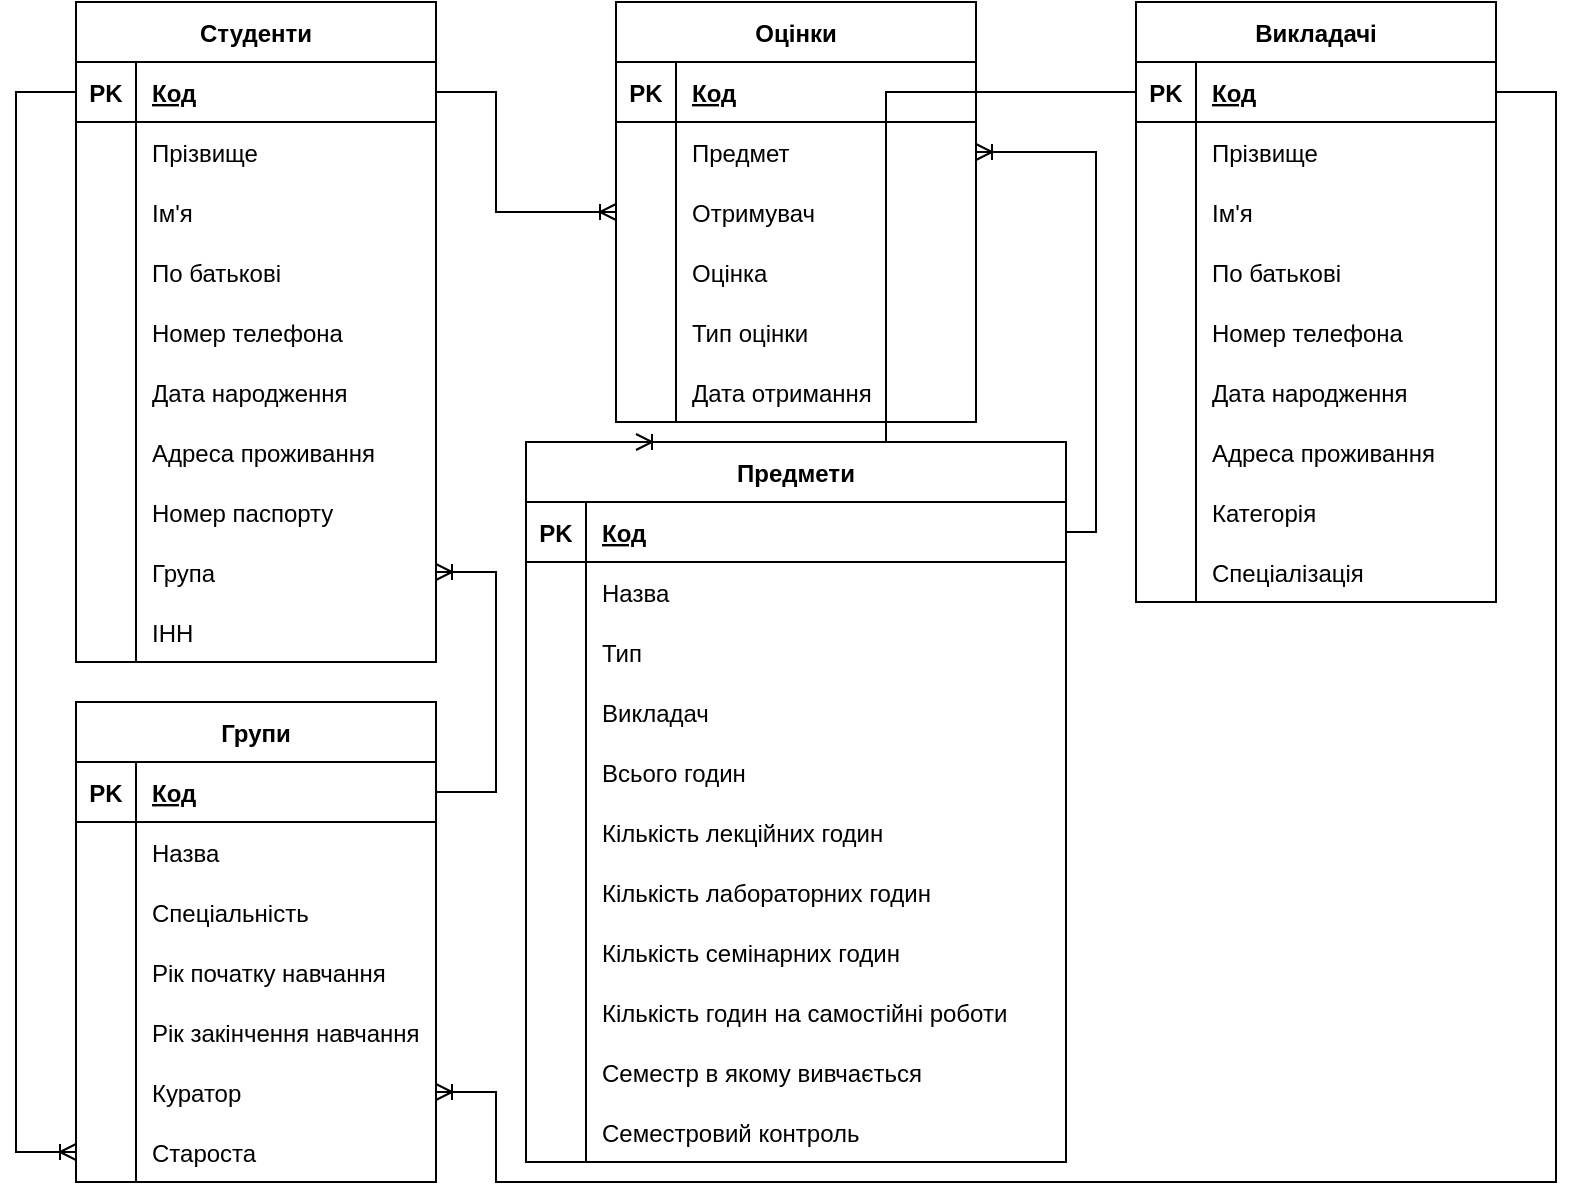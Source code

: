 <mxfile version="20.7.4" type="device"><diagram id="RulKoZtTWTz8PTUY03Uj" name="Page-1"><mxGraphModel dx="1060" dy="657" grid="1" gridSize="10" guides="1" tooltips="1" connect="1" arrows="1" fold="1" page="1" pageScale="1" pageWidth="827" pageHeight="1169" background="#FFFFFF" math="0" shadow="0"><root><mxCell id="0"/><mxCell id="1" parent="0"/><mxCell id="1-AX_xBasTlFguqwVppF-2" value="Групи" style="shape=table;startSize=30;container=1;collapsible=1;childLayout=tableLayout;fixedRows=1;rowLines=0;fontStyle=1;align=center;resizeLast=1;" parent="1" vertex="1"><mxGeometry x="470" y="510" width="180" height="240" as="geometry"/></mxCell><mxCell id="1-AX_xBasTlFguqwVppF-3" value="" style="shape=tableRow;horizontal=0;startSize=0;swimlaneHead=0;swimlaneBody=0;fillColor=none;collapsible=0;dropTarget=0;points=[[0,0.5],[1,0.5]];portConstraint=eastwest;top=0;left=0;right=0;bottom=1;" parent="1-AX_xBasTlFguqwVppF-2" vertex="1"><mxGeometry y="30" width="180" height="30" as="geometry"/></mxCell><mxCell id="1-AX_xBasTlFguqwVppF-4" value="PK" style="shape=partialRectangle;connectable=0;fillColor=none;top=0;left=0;bottom=0;right=0;fontStyle=1;overflow=hidden;" parent="1-AX_xBasTlFguqwVppF-3" vertex="1"><mxGeometry width="30" height="30" as="geometry"><mxRectangle width="30" height="30" as="alternateBounds"/></mxGeometry></mxCell><mxCell id="1-AX_xBasTlFguqwVppF-5" value="Код" style="shape=partialRectangle;connectable=0;fillColor=none;top=0;left=0;bottom=0;right=0;align=left;spacingLeft=6;fontStyle=5;overflow=hidden;" parent="1-AX_xBasTlFguqwVppF-3" vertex="1"><mxGeometry x="30" width="150" height="30" as="geometry"><mxRectangle width="150" height="30" as="alternateBounds"/></mxGeometry></mxCell><mxCell id="1-AX_xBasTlFguqwVppF-6" value="" style="shape=tableRow;horizontal=0;startSize=0;swimlaneHead=0;swimlaneBody=0;fillColor=none;collapsible=0;dropTarget=0;points=[[0,0.5],[1,0.5]];portConstraint=eastwest;top=0;left=0;right=0;bottom=0;" parent="1-AX_xBasTlFguqwVppF-2" vertex="1"><mxGeometry y="60" width="180" height="30" as="geometry"/></mxCell><mxCell id="1-AX_xBasTlFguqwVppF-7" value="" style="shape=partialRectangle;connectable=0;fillColor=none;top=0;left=0;bottom=0;right=0;editable=1;overflow=hidden;" parent="1-AX_xBasTlFguqwVppF-6" vertex="1"><mxGeometry width="30" height="30" as="geometry"><mxRectangle width="30" height="30" as="alternateBounds"/></mxGeometry></mxCell><mxCell id="1-AX_xBasTlFguqwVppF-8" value="Назва" style="shape=partialRectangle;connectable=0;fillColor=none;top=0;left=0;bottom=0;right=0;align=left;spacingLeft=6;overflow=hidden;" parent="1-AX_xBasTlFguqwVppF-6" vertex="1"><mxGeometry x="30" width="150" height="30" as="geometry"><mxRectangle width="150" height="30" as="alternateBounds"/></mxGeometry></mxCell><mxCell id="1-AX_xBasTlFguqwVppF-9" value="" style="shape=tableRow;horizontal=0;startSize=0;swimlaneHead=0;swimlaneBody=0;fillColor=none;collapsible=0;dropTarget=0;points=[[0,0.5],[1,0.5]];portConstraint=eastwest;top=0;left=0;right=0;bottom=0;" parent="1-AX_xBasTlFguqwVppF-2" vertex="1"><mxGeometry y="90" width="180" height="30" as="geometry"/></mxCell><mxCell id="1-AX_xBasTlFguqwVppF-10" value="" style="shape=partialRectangle;connectable=0;fillColor=none;top=0;left=0;bottom=0;right=0;editable=1;overflow=hidden;" parent="1-AX_xBasTlFguqwVppF-9" vertex="1"><mxGeometry width="30" height="30" as="geometry"><mxRectangle width="30" height="30" as="alternateBounds"/></mxGeometry></mxCell><mxCell id="1-AX_xBasTlFguqwVppF-11" value="Спеціальність" style="shape=partialRectangle;connectable=0;fillColor=none;top=0;left=0;bottom=0;right=0;align=left;spacingLeft=6;overflow=hidden;" parent="1-AX_xBasTlFguqwVppF-9" vertex="1"><mxGeometry x="30" width="150" height="30" as="geometry"><mxRectangle width="150" height="30" as="alternateBounds"/></mxGeometry></mxCell><mxCell id="1-AX_xBasTlFguqwVppF-12" value="" style="shape=tableRow;horizontal=0;startSize=0;swimlaneHead=0;swimlaneBody=0;fillColor=none;collapsible=0;dropTarget=0;points=[[0,0.5],[1,0.5]];portConstraint=eastwest;top=0;left=0;right=0;bottom=0;" parent="1-AX_xBasTlFguqwVppF-2" vertex="1"><mxGeometry y="120" width="180" height="30" as="geometry"/></mxCell><mxCell id="1-AX_xBasTlFguqwVppF-13" value="" style="shape=partialRectangle;connectable=0;fillColor=none;top=0;left=0;bottom=0;right=0;editable=1;overflow=hidden;" parent="1-AX_xBasTlFguqwVppF-12" vertex="1"><mxGeometry width="30" height="30" as="geometry"><mxRectangle width="30" height="30" as="alternateBounds"/></mxGeometry></mxCell><mxCell id="1-AX_xBasTlFguqwVppF-14" value="Рік початку навчання" style="shape=partialRectangle;connectable=0;fillColor=none;top=0;left=0;bottom=0;right=0;align=left;spacingLeft=6;overflow=hidden;" parent="1-AX_xBasTlFguqwVppF-12" vertex="1"><mxGeometry x="30" width="150" height="30" as="geometry"><mxRectangle width="150" height="30" as="alternateBounds"/></mxGeometry></mxCell><mxCell id="1-AX_xBasTlFguqwVppF-15" style="shape=tableRow;horizontal=0;startSize=0;swimlaneHead=0;swimlaneBody=0;fillColor=none;collapsible=0;dropTarget=0;points=[[0,0.5],[1,0.5]];portConstraint=eastwest;top=0;left=0;right=0;bottom=0;" parent="1-AX_xBasTlFguqwVppF-2" vertex="1"><mxGeometry y="150" width="180" height="30" as="geometry"/></mxCell><mxCell id="1-AX_xBasTlFguqwVppF-16" style="shape=partialRectangle;connectable=0;fillColor=none;top=0;left=0;bottom=0;right=0;editable=1;overflow=hidden;" parent="1-AX_xBasTlFguqwVppF-15" vertex="1"><mxGeometry width="30" height="30" as="geometry"><mxRectangle width="30" height="30" as="alternateBounds"/></mxGeometry></mxCell><mxCell id="1-AX_xBasTlFguqwVppF-17" value="Рік закінчення навчання" style="shape=partialRectangle;connectable=0;fillColor=none;top=0;left=0;bottom=0;right=0;align=left;spacingLeft=6;overflow=hidden;" parent="1-AX_xBasTlFguqwVppF-15" vertex="1"><mxGeometry x="30" width="150" height="30" as="geometry"><mxRectangle width="150" height="30" as="alternateBounds"/></mxGeometry></mxCell><mxCell id="1-AX_xBasTlFguqwVppF-21" style="shape=tableRow;horizontal=0;startSize=0;swimlaneHead=0;swimlaneBody=0;fillColor=none;collapsible=0;dropTarget=0;points=[[0,0.5],[1,0.5]];portConstraint=eastwest;top=0;left=0;right=0;bottom=0;" parent="1-AX_xBasTlFguqwVppF-2" vertex="1"><mxGeometry y="180" width="180" height="30" as="geometry"/></mxCell><mxCell id="1-AX_xBasTlFguqwVppF-22" style="shape=partialRectangle;connectable=0;fillColor=none;top=0;left=0;bottom=0;right=0;editable=1;overflow=hidden;" parent="1-AX_xBasTlFguqwVppF-21" vertex="1"><mxGeometry width="30" height="30" as="geometry"><mxRectangle width="30" height="30" as="alternateBounds"/></mxGeometry></mxCell><mxCell id="1-AX_xBasTlFguqwVppF-23" value="Куратор" style="shape=partialRectangle;connectable=0;fillColor=none;top=0;left=0;bottom=0;right=0;align=left;spacingLeft=6;overflow=hidden;" parent="1-AX_xBasTlFguqwVppF-21" vertex="1"><mxGeometry x="30" width="150" height="30" as="geometry"><mxRectangle width="150" height="30" as="alternateBounds"/></mxGeometry></mxCell><mxCell id="1-AX_xBasTlFguqwVppF-18" style="shape=tableRow;horizontal=0;startSize=0;swimlaneHead=0;swimlaneBody=0;fillColor=none;collapsible=0;dropTarget=0;points=[[0,0.5],[1,0.5]];portConstraint=eastwest;top=0;left=0;right=0;bottom=0;" parent="1-AX_xBasTlFguqwVppF-2" vertex="1"><mxGeometry y="210" width="180" height="30" as="geometry"/></mxCell><mxCell id="1-AX_xBasTlFguqwVppF-19" style="shape=partialRectangle;connectable=0;fillColor=none;top=0;left=0;bottom=0;right=0;editable=1;overflow=hidden;" parent="1-AX_xBasTlFguqwVppF-18" vertex="1"><mxGeometry width="30" height="30" as="geometry"><mxRectangle width="30" height="30" as="alternateBounds"/></mxGeometry></mxCell><mxCell id="1-AX_xBasTlFguqwVppF-20" value="Староста" style="shape=partialRectangle;connectable=0;fillColor=none;top=0;left=0;bottom=0;right=0;align=left;spacingLeft=6;overflow=hidden;" parent="1-AX_xBasTlFguqwVppF-18" vertex="1"><mxGeometry x="30" width="150" height="30" as="geometry"><mxRectangle width="150" height="30" as="alternateBounds"/></mxGeometry></mxCell><mxCell id="1-AX_xBasTlFguqwVppF-24" value="Студенти" style="shape=table;startSize=30;container=1;collapsible=1;childLayout=tableLayout;fixedRows=1;rowLines=0;fontStyle=1;align=center;resizeLast=1;" parent="1" vertex="1"><mxGeometry x="470" y="160" width="180" height="330" as="geometry"/></mxCell><mxCell id="1-AX_xBasTlFguqwVppF-25" value="" style="shape=tableRow;horizontal=0;startSize=0;swimlaneHead=0;swimlaneBody=0;fillColor=none;collapsible=0;dropTarget=0;points=[[0,0.5],[1,0.5]];portConstraint=eastwest;top=0;left=0;right=0;bottom=1;" parent="1-AX_xBasTlFguqwVppF-24" vertex="1"><mxGeometry y="30" width="180" height="30" as="geometry"/></mxCell><mxCell id="1-AX_xBasTlFguqwVppF-26" value="PK" style="shape=partialRectangle;connectable=0;fillColor=none;top=0;left=0;bottom=0;right=0;fontStyle=1;overflow=hidden;" parent="1-AX_xBasTlFguqwVppF-25" vertex="1"><mxGeometry width="30" height="30" as="geometry"><mxRectangle width="30" height="30" as="alternateBounds"/></mxGeometry></mxCell><mxCell id="1-AX_xBasTlFguqwVppF-27" value="Код" style="shape=partialRectangle;connectable=0;fillColor=none;top=0;left=0;bottom=0;right=0;align=left;spacingLeft=6;fontStyle=5;overflow=hidden;" parent="1-AX_xBasTlFguqwVppF-25" vertex="1"><mxGeometry x="30" width="150" height="30" as="geometry"><mxRectangle width="150" height="30" as="alternateBounds"/></mxGeometry></mxCell><mxCell id="1-AX_xBasTlFguqwVppF-28" value="" style="shape=tableRow;horizontal=0;startSize=0;swimlaneHead=0;swimlaneBody=0;fillColor=none;collapsible=0;dropTarget=0;points=[[0,0.5],[1,0.5]];portConstraint=eastwest;top=0;left=0;right=0;bottom=0;" parent="1-AX_xBasTlFguqwVppF-24" vertex="1"><mxGeometry y="60" width="180" height="30" as="geometry"/></mxCell><mxCell id="1-AX_xBasTlFguqwVppF-29" value="" style="shape=partialRectangle;connectable=0;fillColor=none;top=0;left=0;bottom=0;right=0;editable=1;overflow=hidden;" parent="1-AX_xBasTlFguqwVppF-28" vertex="1"><mxGeometry width="30" height="30" as="geometry"><mxRectangle width="30" height="30" as="alternateBounds"/></mxGeometry></mxCell><mxCell id="1-AX_xBasTlFguqwVppF-30" value="Прізвище" style="shape=partialRectangle;connectable=0;fillColor=none;top=0;left=0;bottom=0;right=0;align=left;spacingLeft=6;overflow=hidden;" parent="1-AX_xBasTlFguqwVppF-28" vertex="1"><mxGeometry x="30" width="150" height="30" as="geometry"><mxRectangle width="150" height="30" as="alternateBounds"/></mxGeometry></mxCell><mxCell id="1-AX_xBasTlFguqwVppF-31" value="" style="shape=tableRow;horizontal=0;startSize=0;swimlaneHead=0;swimlaneBody=0;fillColor=none;collapsible=0;dropTarget=0;points=[[0,0.5],[1,0.5]];portConstraint=eastwest;top=0;left=0;right=0;bottom=0;" parent="1-AX_xBasTlFguqwVppF-24" vertex="1"><mxGeometry y="90" width="180" height="30" as="geometry"/></mxCell><mxCell id="1-AX_xBasTlFguqwVppF-32" value="" style="shape=partialRectangle;connectable=0;fillColor=none;top=0;left=0;bottom=0;right=0;editable=1;overflow=hidden;" parent="1-AX_xBasTlFguqwVppF-31" vertex="1"><mxGeometry width="30" height="30" as="geometry"><mxRectangle width="30" height="30" as="alternateBounds"/></mxGeometry></mxCell><mxCell id="1-AX_xBasTlFguqwVppF-33" value="Ім'я" style="shape=partialRectangle;connectable=0;fillColor=none;top=0;left=0;bottom=0;right=0;align=left;spacingLeft=6;overflow=hidden;" parent="1-AX_xBasTlFguqwVppF-31" vertex="1"><mxGeometry x="30" width="150" height="30" as="geometry"><mxRectangle width="150" height="30" as="alternateBounds"/></mxGeometry></mxCell><mxCell id="1-AX_xBasTlFguqwVppF-34" value="" style="shape=tableRow;horizontal=0;startSize=0;swimlaneHead=0;swimlaneBody=0;fillColor=none;collapsible=0;dropTarget=0;points=[[0,0.5],[1,0.5]];portConstraint=eastwest;top=0;left=0;right=0;bottom=0;" parent="1-AX_xBasTlFguqwVppF-24" vertex="1"><mxGeometry y="120" width="180" height="30" as="geometry"/></mxCell><mxCell id="1-AX_xBasTlFguqwVppF-35" value="" style="shape=partialRectangle;connectable=0;fillColor=none;top=0;left=0;bottom=0;right=0;editable=1;overflow=hidden;" parent="1-AX_xBasTlFguqwVppF-34" vertex="1"><mxGeometry width="30" height="30" as="geometry"><mxRectangle width="30" height="30" as="alternateBounds"/></mxGeometry></mxCell><mxCell id="1-AX_xBasTlFguqwVppF-36" value="По батькові" style="shape=partialRectangle;connectable=0;fillColor=none;top=0;left=0;bottom=0;right=0;align=left;spacingLeft=6;overflow=hidden;" parent="1-AX_xBasTlFguqwVppF-34" vertex="1"><mxGeometry x="30" width="150" height="30" as="geometry"><mxRectangle width="150" height="30" as="alternateBounds"/></mxGeometry></mxCell><mxCell id="1-AX_xBasTlFguqwVppF-40" style="shape=tableRow;horizontal=0;startSize=0;swimlaneHead=0;swimlaneBody=0;fillColor=none;collapsible=0;dropTarget=0;points=[[0,0.5],[1,0.5]];portConstraint=eastwest;top=0;left=0;right=0;bottom=0;" parent="1-AX_xBasTlFguqwVppF-24" vertex="1"><mxGeometry y="150" width="180" height="30" as="geometry"/></mxCell><mxCell id="1-AX_xBasTlFguqwVppF-41" style="shape=partialRectangle;connectable=0;fillColor=none;top=0;left=0;bottom=0;right=0;editable=1;overflow=hidden;" parent="1-AX_xBasTlFguqwVppF-40" vertex="1"><mxGeometry width="30" height="30" as="geometry"><mxRectangle width="30" height="30" as="alternateBounds"/></mxGeometry></mxCell><mxCell id="1-AX_xBasTlFguqwVppF-42" value="Номер телефона" style="shape=partialRectangle;connectable=0;fillColor=none;top=0;left=0;bottom=0;right=0;align=left;spacingLeft=6;overflow=hidden;" parent="1-AX_xBasTlFguqwVppF-40" vertex="1"><mxGeometry x="30" width="150" height="30" as="geometry"><mxRectangle width="150" height="30" as="alternateBounds"/></mxGeometry></mxCell><mxCell id="1-AX_xBasTlFguqwVppF-43" style="shape=tableRow;horizontal=0;startSize=0;swimlaneHead=0;swimlaneBody=0;fillColor=none;collapsible=0;dropTarget=0;points=[[0,0.5],[1,0.5]];portConstraint=eastwest;top=0;left=0;right=0;bottom=0;" parent="1-AX_xBasTlFguqwVppF-24" vertex="1"><mxGeometry y="180" width="180" height="30" as="geometry"/></mxCell><mxCell id="1-AX_xBasTlFguqwVppF-44" style="shape=partialRectangle;connectable=0;fillColor=none;top=0;left=0;bottom=0;right=0;editable=1;overflow=hidden;" parent="1-AX_xBasTlFguqwVppF-43" vertex="1"><mxGeometry width="30" height="30" as="geometry"><mxRectangle width="30" height="30" as="alternateBounds"/></mxGeometry></mxCell><mxCell id="1-AX_xBasTlFguqwVppF-45" value="Дата народження" style="shape=partialRectangle;connectable=0;fillColor=none;top=0;left=0;bottom=0;right=0;align=left;spacingLeft=6;overflow=hidden;" parent="1-AX_xBasTlFguqwVppF-43" vertex="1"><mxGeometry x="30" width="150" height="30" as="geometry"><mxRectangle width="150" height="30" as="alternateBounds"/></mxGeometry></mxCell><mxCell id="1-AX_xBasTlFguqwVppF-55" style="shape=tableRow;horizontal=0;startSize=0;swimlaneHead=0;swimlaneBody=0;fillColor=none;collapsible=0;dropTarget=0;points=[[0,0.5],[1,0.5]];portConstraint=eastwest;top=0;left=0;right=0;bottom=0;" parent="1-AX_xBasTlFguqwVppF-24" vertex="1"><mxGeometry y="210" width="180" height="30" as="geometry"/></mxCell><mxCell id="1-AX_xBasTlFguqwVppF-56" style="shape=partialRectangle;connectable=0;fillColor=none;top=0;left=0;bottom=0;right=0;editable=1;overflow=hidden;" parent="1-AX_xBasTlFguqwVppF-55" vertex="1"><mxGeometry width="30" height="30" as="geometry"><mxRectangle width="30" height="30" as="alternateBounds"/></mxGeometry></mxCell><mxCell id="1-AX_xBasTlFguqwVppF-57" value="Адреса проживання" style="shape=partialRectangle;connectable=0;fillColor=none;top=0;left=0;bottom=0;right=0;align=left;spacingLeft=6;overflow=hidden;" parent="1-AX_xBasTlFguqwVppF-55" vertex="1"><mxGeometry x="30" width="150" height="30" as="geometry"><mxRectangle width="150" height="30" as="alternateBounds"/></mxGeometry></mxCell><mxCell id="1-AX_xBasTlFguqwVppF-52" style="shape=tableRow;horizontal=0;startSize=0;swimlaneHead=0;swimlaneBody=0;fillColor=none;collapsible=0;dropTarget=0;points=[[0,0.5],[1,0.5]];portConstraint=eastwest;top=0;left=0;right=0;bottom=0;" parent="1-AX_xBasTlFguqwVppF-24" vertex="1"><mxGeometry y="240" width="180" height="30" as="geometry"/></mxCell><mxCell id="1-AX_xBasTlFguqwVppF-53" style="shape=partialRectangle;connectable=0;fillColor=none;top=0;left=0;bottom=0;right=0;editable=1;overflow=hidden;" parent="1-AX_xBasTlFguqwVppF-52" vertex="1"><mxGeometry width="30" height="30" as="geometry"><mxRectangle width="30" height="30" as="alternateBounds"/></mxGeometry></mxCell><mxCell id="1-AX_xBasTlFguqwVppF-54" value="Номер паспорту" style="shape=partialRectangle;connectable=0;fillColor=none;top=0;left=0;bottom=0;right=0;align=left;spacingLeft=6;overflow=hidden;" parent="1-AX_xBasTlFguqwVppF-52" vertex="1"><mxGeometry x="30" width="150" height="30" as="geometry"><mxRectangle width="150" height="30" as="alternateBounds"/></mxGeometry></mxCell><mxCell id="1-AX_xBasTlFguqwVppF-49" style="shape=tableRow;horizontal=0;startSize=0;swimlaneHead=0;swimlaneBody=0;fillColor=none;collapsible=0;dropTarget=0;points=[[0,0.5],[1,0.5]];portConstraint=eastwest;top=0;left=0;right=0;bottom=0;" parent="1-AX_xBasTlFguqwVppF-24" vertex="1"><mxGeometry y="270" width="180" height="30" as="geometry"/></mxCell><mxCell id="1-AX_xBasTlFguqwVppF-50" style="shape=partialRectangle;connectable=0;fillColor=none;top=0;left=0;bottom=0;right=0;editable=1;overflow=hidden;" parent="1-AX_xBasTlFguqwVppF-49" vertex="1"><mxGeometry width="30" height="30" as="geometry"><mxRectangle width="30" height="30" as="alternateBounds"/></mxGeometry></mxCell><mxCell id="1-AX_xBasTlFguqwVppF-51" value="Група" style="shape=partialRectangle;connectable=0;fillColor=none;top=0;left=0;bottom=0;right=0;align=left;spacingLeft=6;overflow=hidden;" parent="1-AX_xBasTlFguqwVppF-49" vertex="1"><mxGeometry x="30" width="150" height="30" as="geometry"><mxRectangle width="150" height="30" as="alternateBounds"/></mxGeometry></mxCell><mxCell id="1-AX_xBasTlFguqwVppF-46" style="shape=tableRow;horizontal=0;startSize=0;swimlaneHead=0;swimlaneBody=0;fillColor=none;collapsible=0;dropTarget=0;points=[[0,0.5],[1,0.5]];portConstraint=eastwest;top=0;left=0;right=0;bottom=0;" parent="1-AX_xBasTlFguqwVppF-24" vertex="1"><mxGeometry y="300" width="180" height="30" as="geometry"/></mxCell><mxCell id="1-AX_xBasTlFguqwVppF-47" style="shape=partialRectangle;connectable=0;fillColor=none;top=0;left=0;bottom=0;right=0;editable=1;overflow=hidden;" parent="1-AX_xBasTlFguqwVppF-46" vertex="1"><mxGeometry width="30" height="30" as="geometry"><mxRectangle width="30" height="30" as="alternateBounds"/></mxGeometry></mxCell><mxCell id="1-AX_xBasTlFguqwVppF-48" value="ІНН" style="shape=partialRectangle;connectable=0;fillColor=none;top=0;left=0;bottom=0;right=0;align=left;spacingLeft=6;overflow=hidden;" parent="1-AX_xBasTlFguqwVppF-46" vertex="1"><mxGeometry x="30" width="150" height="30" as="geometry"><mxRectangle width="150" height="30" as="alternateBounds"/></mxGeometry></mxCell><mxCell id="1-AX_xBasTlFguqwVppF-58" value="Викладачі" style="shape=table;startSize=30;container=1;collapsible=1;childLayout=tableLayout;fixedRows=1;rowLines=0;fontStyle=1;align=center;resizeLast=1;" parent="1" vertex="1"><mxGeometry x="1000" y="160" width="180" height="300" as="geometry"/></mxCell><mxCell id="1-AX_xBasTlFguqwVppF-59" value="" style="shape=tableRow;horizontal=0;startSize=0;swimlaneHead=0;swimlaneBody=0;fillColor=none;collapsible=0;dropTarget=0;points=[[0,0.5],[1,0.5]];portConstraint=eastwest;top=0;left=0;right=0;bottom=1;" parent="1-AX_xBasTlFguqwVppF-58" vertex="1"><mxGeometry y="30" width="180" height="30" as="geometry"/></mxCell><mxCell id="1-AX_xBasTlFguqwVppF-60" value="PK" style="shape=partialRectangle;connectable=0;fillColor=none;top=0;left=0;bottom=0;right=0;fontStyle=1;overflow=hidden;" parent="1-AX_xBasTlFguqwVppF-59" vertex="1"><mxGeometry width="30" height="30" as="geometry"><mxRectangle width="30" height="30" as="alternateBounds"/></mxGeometry></mxCell><mxCell id="1-AX_xBasTlFguqwVppF-61" value="Код" style="shape=partialRectangle;connectable=0;fillColor=none;top=0;left=0;bottom=0;right=0;align=left;spacingLeft=6;fontStyle=5;overflow=hidden;" parent="1-AX_xBasTlFguqwVppF-59" vertex="1"><mxGeometry x="30" width="150" height="30" as="geometry"><mxRectangle width="150" height="30" as="alternateBounds"/></mxGeometry></mxCell><mxCell id="1-AX_xBasTlFguqwVppF-62" value="" style="shape=tableRow;horizontal=0;startSize=0;swimlaneHead=0;swimlaneBody=0;fillColor=none;collapsible=0;dropTarget=0;points=[[0,0.5],[1,0.5]];portConstraint=eastwest;top=0;left=0;right=0;bottom=0;" parent="1-AX_xBasTlFguqwVppF-58" vertex="1"><mxGeometry y="60" width="180" height="30" as="geometry"/></mxCell><mxCell id="1-AX_xBasTlFguqwVppF-63" value="" style="shape=partialRectangle;connectable=0;fillColor=none;top=0;left=0;bottom=0;right=0;editable=1;overflow=hidden;" parent="1-AX_xBasTlFguqwVppF-62" vertex="1"><mxGeometry width="30" height="30" as="geometry"><mxRectangle width="30" height="30" as="alternateBounds"/></mxGeometry></mxCell><mxCell id="1-AX_xBasTlFguqwVppF-64" value="Прізвище" style="shape=partialRectangle;connectable=0;fillColor=none;top=0;left=0;bottom=0;right=0;align=left;spacingLeft=6;overflow=hidden;" parent="1-AX_xBasTlFguqwVppF-62" vertex="1"><mxGeometry x="30" width="150" height="30" as="geometry"><mxRectangle width="150" height="30" as="alternateBounds"/></mxGeometry></mxCell><mxCell id="1-AX_xBasTlFguqwVppF-65" value="" style="shape=tableRow;horizontal=0;startSize=0;swimlaneHead=0;swimlaneBody=0;fillColor=none;collapsible=0;dropTarget=0;points=[[0,0.5],[1,0.5]];portConstraint=eastwest;top=0;left=0;right=0;bottom=0;" parent="1-AX_xBasTlFguqwVppF-58" vertex="1"><mxGeometry y="90" width="180" height="30" as="geometry"/></mxCell><mxCell id="1-AX_xBasTlFguqwVppF-66" value="" style="shape=partialRectangle;connectable=0;fillColor=none;top=0;left=0;bottom=0;right=0;editable=1;overflow=hidden;" parent="1-AX_xBasTlFguqwVppF-65" vertex="1"><mxGeometry width="30" height="30" as="geometry"><mxRectangle width="30" height="30" as="alternateBounds"/></mxGeometry></mxCell><mxCell id="1-AX_xBasTlFguqwVppF-67" value="Ім'я" style="shape=partialRectangle;connectable=0;fillColor=none;top=0;left=0;bottom=0;right=0;align=left;spacingLeft=6;overflow=hidden;" parent="1-AX_xBasTlFguqwVppF-65" vertex="1"><mxGeometry x="30" width="150" height="30" as="geometry"><mxRectangle width="150" height="30" as="alternateBounds"/></mxGeometry></mxCell><mxCell id="1-AX_xBasTlFguqwVppF-68" value="" style="shape=tableRow;horizontal=0;startSize=0;swimlaneHead=0;swimlaneBody=0;fillColor=none;collapsible=0;dropTarget=0;points=[[0,0.5],[1,0.5]];portConstraint=eastwest;top=0;left=0;right=0;bottom=0;" parent="1-AX_xBasTlFguqwVppF-58" vertex="1"><mxGeometry y="120" width="180" height="30" as="geometry"/></mxCell><mxCell id="1-AX_xBasTlFguqwVppF-69" value="" style="shape=partialRectangle;connectable=0;fillColor=none;top=0;left=0;bottom=0;right=0;editable=1;overflow=hidden;" parent="1-AX_xBasTlFguqwVppF-68" vertex="1"><mxGeometry width="30" height="30" as="geometry"><mxRectangle width="30" height="30" as="alternateBounds"/></mxGeometry></mxCell><mxCell id="1-AX_xBasTlFguqwVppF-70" value="По батькові" style="shape=partialRectangle;connectable=0;fillColor=none;top=0;left=0;bottom=0;right=0;align=left;spacingLeft=6;overflow=hidden;" parent="1-AX_xBasTlFguqwVppF-68" vertex="1"><mxGeometry x="30" width="150" height="30" as="geometry"><mxRectangle width="150" height="30" as="alternateBounds"/></mxGeometry></mxCell><mxCell id="1-AX_xBasTlFguqwVppF-71" style="shape=tableRow;horizontal=0;startSize=0;swimlaneHead=0;swimlaneBody=0;fillColor=none;collapsible=0;dropTarget=0;points=[[0,0.5],[1,0.5]];portConstraint=eastwest;top=0;left=0;right=0;bottom=0;" parent="1-AX_xBasTlFguqwVppF-58" vertex="1"><mxGeometry y="150" width="180" height="30" as="geometry"/></mxCell><mxCell id="1-AX_xBasTlFguqwVppF-72" style="shape=partialRectangle;connectable=0;fillColor=none;top=0;left=0;bottom=0;right=0;editable=1;overflow=hidden;" parent="1-AX_xBasTlFguqwVppF-71" vertex="1"><mxGeometry width="30" height="30" as="geometry"><mxRectangle width="30" height="30" as="alternateBounds"/></mxGeometry></mxCell><mxCell id="1-AX_xBasTlFguqwVppF-73" value="Номер телефона" style="shape=partialRectangle;connectable=0;fillColor=none;top=0;left=0;bottom=0;right=0;align=left;spacingLeft=6;overflow=hidden;" parent="1-AX_xBasTlFguqwVppF-71" vertex="1"><mxGeometry x="30" width="150" height="30" as="geometry"><mxRectangle width="150" height="30" as="alternateBounds"/></mxGeometry></mxCell><mxCell id="1-AX_xBasTlFguqwVppF-74" style="shape=tableRow;horizontal=0;startSize=0;swimlaneHead=0;swimlaneBody=0;fillColor=none;collapsible=0;dropTarget=0;points=[[0,0.5],[1,0.5]];portConstraint=eastwest;top=0;left=0;right=0;bottom=0;" parent="1-AX_xBasTlFguqwVppF-58" vertex="1"><mxGeometry y="180" width="180" height="30" as="geometry"/></mxCell><mxCell id="1-AX_xBasTlFguqwVppF-75" style="shape=partialRectangle;connectable=0;fillColor=none;top=0;left=0;bottom=0;right=0;editable=1;overflow=hidden;" parent="1-AX_xBasTlFguqwVppF-74" vertex="1"><mxGeometry width="30" height="30" as="geometry"><mxRectangle width="30" height="30" as="alternateBounds"/></mxGeometry></mxCell><mxCell id="1-AX_xBasTlFguqwVppF-76" value="Дата народження" style="shape=partialRectangle;connectable=0;fillColor=none;top=0;left=0;bottom=0;right=0;align=left;spacingLeft=6;overflow=hidden;" parent="1-AX_xBasTlFguqwVppF-74" vertex="1"><mxGeometry x="30" width="150" height="30" as="geometry"><mxRectangle width="150" height="30" as="alternateBounds"/></mxGeometry></mxCell><mxCell id="1-AX_xBasTlFguqwVppF-77" style="shape=tableRow;horizontal=0;startSize=0;swimlaneHead=0;swimlaneBody=0;fillColor=none;collapsible=0;dropTarget=0;points=[[0,0.5],[1,0.5]];portConstraint=eastwest;top=0;left=0;right=0;bottom=0;" parent="1-AX_xBasTlFguqwVppF-58" vertex="1"><mxGeometry y="210" width="180" height="30" as="geometry"/></mxCell><mxCell id="1-AX_xBasTlFguqwVppF-78" style="shape=partialRectangle;connectable=0;fillColor=none;top=0;left=0;bottom=0;right=0;editable=1;overflow=hidden;" parent="1-AX_xBasTlFguqwVppF-77" vertex="1"><mxGeometry width="30" height="30" as="geometry"><mxRectangle width="30" height="30" as="alternateBounds"/></mxGeometry></mxCell><mxCell id="1-AX_xBasTlFguqwVppF-79" value="Адреса проживання" style="shape=partialRectangle;connectable=0;fillColor=none;top=0;left=0;bottom=0;right=0;align=left;spacingLeft=6;overflow=hidden;" parent="1-AX_xBasTlFguqwVppF-77" vertex="1"><mxGeometry x="30" width="150" height="30" as="geometry"><mxRectangle width="150" height="30" as="alternateBounds"/></mxGeometry></mxCell><mxCell id="1-AX_xBasTlFguqwVppF-80" style="shape=tableRow;horizontal=0;startSize=0;swimlaneHead=0;swimlaneBody=0;fillColor=none;collapsible=0;dropTarget=0;points=[[0,0.5],[1,0.5]];portConstraint=eastwest;top=0;left=0;right=0;bottom=0;" parent="1-AX_xBasTlFguqwVppF-58" vertex="1"><mxGeometry y="240" width="180" height="30" as="geometry"/></mxCell><mxCell id="1-AX_xBasTlFguqwVppF-81" style="shape=partialRectangle;connectable=0;fillColor=none;top=0;left=0;bottom=0;right=0;editable=1;overflow=hidden;" parent="1-AX_xBasTlFguqwVppF-80" vertex="1"><mxGeometry width="30" height="30" as="geometry"><mxRectangle width="30" height="30" as="alternateBounds"/></mxGeometry></mxCell><mxCell id="1-AX_xBasTlFguqwVppF-82" value="Категорія" style="shape=partialRectangle;connectable=0;fillColor=none;top=0;left=0;bottom=0;right=0;align=left;spacingLeft=6;overflow=hidden;" parent="1-AX_xBasTlFguqwVppF-80" vertex="1"><mxGeometry x="30" width="150" height="30" as="geometry"><mxRectangle width="150" height="30" as="alternateBounds"/></mxGeometry></mxCell><mxCell id="1-AX_xBasTlFguqwVppF-83" style="shape=tableRow;horizontal=0;startSize=0;swimlaneHead=0;swimlaneBody=0;fillColor=none;collapsible=0;dropTarget=0;points=[[0,0.5],[1,0.5]];portConstraint=eastwest;top=0;left=0;right=0;bottom=0;" parent="1-AX_xBasTlFguqwVppF-58" vertex="1"><mxGeometry y="270" width="180" height="30" as="geometry"/></mxCell><mxCell id="1-AX_xBasTlFguqwVppF-84" style="shape=partialRectangle;connectable=0;fillColor=none;top=0;left=0;bottom=0;right=0;editable=1;overflow=hidden;" parent="1-AX_xBasTlFguqwVppF-83" vertex="1"><mxGeometry width="30" height="30" as="geometry"><mxRectangle width="30" height="30" as="alternateBounds"/></mxGeometry></mxCell><mxCell id="1-AX_xBasTlFguqwVppF-85" value="Спеціалізація" style="shape=partialRectangle;connectable=0;fillColor=none;top=0;left=0;bottom=0;right=0;align=left;spacingLeft=6;overflow=hidden;" parent="1-AX_xBasTlFguqwVppF-83" vertex="1"><mxGeometry x="30" width="150" height="30" as="geometry"><mxRectangle width="150" height="30" as="alternateBounds"/></mxGeometry></mxCell><mxCell id="1-AX_xBasTlFguqwVppF-89" value="Оцінки" style="shape=table;startSize=30;container=1;collapsible=1;childLayout=tableLayout;fixedRows=1;rowLines=0;fontStyle=1;align=center;resizeLast=1;" parent="1" vertex="1"><mxGeometry x="740" y="160" width="180" height="210" as="geometry"/></mxCell><mxCell id="1-AX_xBasTlFguqwVppF-90" value="" style="shape=tableRow;horizontal=0;startSize=0;swimlaneHead=0;swimlaneBody=0;fillColor=none;collapsible=0;dropTarget=0;points=[[0,0.5],[1,0.5]];portConstraint=eastwest;top=0;left=0;right=0;bottom=1;" parent="1-AX_xBasTlFguqwVppF-89" vertex="1"><mxGeometry y="30" width="180" height="30" as="geometry"/></mxCell><mxCell id="1-AX_xBasTlFguqwVppF-91" value="PK" style="shape=partialRectangle;connectable=0;fillColor=none;top=0;left=0;bottom=0;right=0;fontStyle=1;overflow=hidden;" parent="1-AX_xBasTlFguqwVppF-90" vertex="1"><mxGeometry width="30" height="30" as="geometry"><mxRectangle width="30" height="30" as="alternateBounds"/></mxGeometry></mxCell><mxCell id="1-AX_xBasTlFguqwVppF-92" value="Код" style="shape=partialRectangle;connectable=0;fillColor=none;top=0;left=0;bottom=0;right=0;align=left;spacingLeft=6;fontStyle=5;overflow=hidden;" parent="1-AX_xBasTlFguqwVppF-90" vertex="1"><mxGeometry x="30" width="150" height="30" as="geometry"><mxRectangle width="150" height="30" as="alternateBounds"/></mxGeometry></mxCell><mxCell id="1-AX_xBasTlFguqwVppF-93" value="" style="shape=tableRow;horizontal=0;startSize=0;swimlaneHead=0;swimlaneBody=0;fillColor=none;collapsible=0;dropTarget=0;points=[[0,0.5],[1,0.5]];portConstraint=eastwest;top=0;left=0;right=0;bottom=0;" parent="1-AX_xBasTlFguqwVppF-89" vertex="1"><mxGeometry y="60" width="180" height="30" as="geometry"/></mxCell><mxCell id="1-AX_xBasTlFguqwVppF-94" value="" style="shape=partialRectangle;connectable=0;fillColor=none;top=0;left=0;bottom=0;right=0;editable=1;overflow=hidden;" parent="1-AX_xBasTlFguqwVppF-93" vertex="1"><mxGeometry width="30" height="30" as="geometry"><mxRectangle width="30" height="30" as="alternateBounds"/></mxGeometry></mxCell><mxCell id="1-AX_xBasTlFguqwVppF-95" value="Предмет" style="shape=partialRectangle;connectable=0;fillColor=none;top=0;left=0;bottom=0;right=0;align=left;spacingLeft=6;overflow=hidden;" parent="1-AX_xBasTlFguqwVppF-93" vertex="1"><mxGeometry x="30" width="150" height="30" as="geometry"><mxRectangle width="150" height="30" as="alternateBounds"/></mxGeometry></mxCell><mxCell id="1-AX_xBasTlFguqwVppF-96" value="" style="shape=tableRow;horizontal=0;startSize=0;swimlaneHead=0;swimlaneBody=0;fillColor=none;collapsible=0;dropTarget=0;points=[[0,0.5],[1,0.5]];portConstraint=eastwest;top=0;left=0;right=0;bottom=0;" parent="1-AX_xBasTlFguqwVppF-89" vertex="1"><mxGeometry y="90" width="180" height="30" as="geometry"/></mxCell><mxCell id="1-AX_xBasTlFguqwVppF-97" value="" style="shape=partialRectangle;connectable=0;fillColor=none;top=0;left=0;bottom=0;right=0;editable=1;overflow=hidden;" parent="1-AX_xBasTlFguqwVppF-96" vertex="1"><mxGeometry width="30" height="30" as="geometry"><mxRectangle width="30" height="30" as="alternateBounds"/></mxGeometry></mxCell><mxCell id="1-AX_xBasTlFguqwVppF-98" value="Отримувач" style="shape=partialRectangle;connectable=0;fillColor=none;top=0;left=0;bottom=0;right=0;align=left;spacingLeft=6;overflow=hidden;" parent="1-AX_xBasTlFguqwVppF-96" vertex="1"><mxGeometry x="30" width="150" height="30" as="geometry"><mxRectangle width="150" height="30" as="alternateBounds"/></mxGeometry></mxCell><mxCell id="1-AX_xBasTlFguqwVppF-102" style="shape=tableRow;horizontal=0;startSize=0;swimlaneHead=0;swimlaneBody=0;fillColor=none;collapsible=0;dropTarget=0;points=[[0,0.5],[1,0.5]];portConstraint=eastwest;top=0;left=0;right=0;bottom=0;" parent="1-AX_xBasTlFguqwVppF-89" vertex="1"><mxGeometry y="120" width="180" height="30" as="geometry"/></mxCell><mxCell id="1-AX_xBasTlFguqwVppF-103" style="shape=partialRectangle;connectable=0;fillColor=none;top=0;left=0;bottom=0;right=0;editable=1;overflow=hidden;" parent="1-AX_xBasTlFguqwVppF-102" vertex="1"><mxGeometry width="30" height="30" as="geometry"><mxRectangle width="30" height="30" as="alternateBounds"/></mxGeometry></mxCell><mxCell id="1-AX_xBasTlFguqwVppF-104" value="Оцінка" style="shape=partialRectangle;connectable=0;fillColor=none;top=0;left=0;bottom=0;right=0;align=left;spacingLeft=6;overflow=hidden;" parent="1-AX_xBasTlFguqwVppF-102" vertex="1"><mxGeometry x="30" width="150" height="30" as="geometry"><mxRectangle width="150" height="30" as="alternateBounds"/></mxGeometry></mxCell><mxCell id="bV-1G-BfnQPg37Tx6IC0-1" style="shape=tableRow;horizontal=0;startSize=0;swimlaneHead=0;swimlaneBody=0;fillColor=none;collapsible=0;dropTarget=0;points=[[0,0.5],[1,0.5]];portConstraint=eastwest;top=0;left=0;right=0;bottom=0;" vertex="1" parent="1-AX_xBasTlFguqwVppF-89"><mxGeometry y="150" width="180" height="30" as="geometry"/></mxCell><mxCell id="bV-1G-BfnQPg37Tx6IC0-2" style="shape=partialRectangle;connectable=0;fillColor=none;top=0;left=0;bottom=0;right=0;editable=1;overflow=hidden;" vertex="1" parent="bV-1G-BfnQPg37Tx6IC0-1"><mxGeometry width="30" height="30" as="geometry"><mxRectangle width="30" height="30" as="alternateBounds"/></mxGeometry></mxCell><mxCell id="bV-1G-BfnQPg37Tx6IC0-3" value="Тип оцінки" style="shape=partialRectangle;connectable=0;fillColor=none;top=0;left=0;bottom=0;right=0;align=left;spacingLeft=6;overflow=hidden;" vertex="1" parent="bV-1G-BfnQPg37Tx6IC0-1"><mxGeometry x="30" width="150" height="30" as="geometry"><mxRectangle width="150" height="30" as="alternateBounds"/></mxGeometry></mxCell><mxCell id="1-AX_xBasTlFguqwVppF-105" style="shape=tableRow;horizontal=0;startSize=0;swimlaneHead=0;swimlaneBody=0;fillColor=none;collapsible=0;dropTarget=0;points=[[0,0.5],[1,0.5]];portConstraint=eastwest;top=0;left=0;right=0;bottom=0;" parent="1-AX_xBasTlFguqwVppF-89" vertex="1"><mxGeometry y="180" width="180" height="30" as="geometry"/></mxCell><mxCell id="1-AX_xBasTlFguqwVppF-106" style="shape=partialRectangle;connectable=0;fillColor=none;top=0;left=0;bottom=0;right=0;editable=1;overflow=hidden;" parent="1-AX_xBasTlFguqwVppF-105" vertex="1"><mxGeometry width="30" height="30" as="geometry"><mxRectangle width="30" height="30" as="alternateBounds"/></mxGeometry></mxCell><mxCell id="1-AX_xBasTlFguqwVppF-107" value="Дата отримання" style="shape=partialRectangle;connectable=0;fillColor=none;top=0;left=0;bottom=0;right=0;align=left;spacingLeft=6;overflow=hidden;" parent="1-AX_xBasTlFguqwVppF-105" vertex="1"><mxGeometry x="30" width="150" height="30" as="geometry"><mxRectangle width="150" height="30" as="alternateBounds"/></mxGeometry></mxCell><mxCell id="1-AX_xBasTlFguqwVppF-117" value="Предмети" style="shape=table;startSize=30;container=1;collapsible=1;childLayout=tableLayout;fixedRows=1;rowLines=0;fontStyle=1;align=center;resizeLast=1;" parent="1" vertex="1"><mxGeometry x="695" y="380" width="270" height="360" as="geometry"/></mxCell><mxCell id="1-AX_xBasTlFguqwVppF-118" value="" style="shape=tableRow;horizontal=0;startSize=0;swimlaneHead=0;swimlaneBody=0;fillColor=none;collapsible=0;dropTarget=0;points=[[0,0.5],[1,0.5]];portConstraint=eastwest;top=0;left=0;right=0;bottom=1;" parent="1-AX_xBasTlFguqwVppF-117" vertex="1"><mxGeometry y="30" width="270" height="30" as="geometry"/></mxCell><mxCell id="1-AX_xBasTlFguqwVppF-119" value="PK" style="shape=partialRectangle;connectable=0;fillColor=none;top=0;left=0;bottom=0;right=0;fontStyle=1;overflow=hidden;" parent="1-AX_xBasTlFguqwVppF-118" vertex="1"><mxGeometry width="30" height="30" as="geometry"><mxRectangle width="30" height="30" as="alternateBounds"/></mxGeometry></mxCell><mxCell id="1-AX_xBasTlFguqwVppF-120" value="Код" style="shape=partialRectangle;connectable=0;fillColor=none;top=0;left=0;bottom=0;right=0;align=left;spacingLeft=6;fontStyle=5;overflow=hidden;" parent="1-AX_xBasTlFguqwVppF-118" vertex="1"><mxGeometry x="30" width="240" height="30" as="geometry"><mxRectangle width="240" height="30" as="alternateBounds"/></mxGeometry></mxCell><mxCell id="1-AX_xBasTlFguqwVppF-121" value="" style="shape=tableRow;horizontal=0;startSize=0;swimlaneHead=0;swimlaneBody=0;fillColor=none;collapsible=0;dropTarget=0;points=[[0,0.5],[1,0.5]];portConstraint=eastwest;top=0;left=0;right=0;bottom=0;" parent="1-AX_xBasTlFguqwVppF-117" vertex="1"><mxGeometry y="60" width="270" height="30" as="geometry"/></mxCell><mxCell id="1-AX_xBasTlFguqwVppF-122" value="" style="shape=partialRectangle;connectable=0;fillColor=none;top=0;left=0;bottom=0;right=0;editable=1;overflow=hidden;" parent="1-AX_xBasTlFguqwVppF-121" vertex="1"><mxGeometry width="30" height="30" as="geometry"><mxRectangle width="30" height="30" as="alternateBounds"/></mxGeometry></mxCell><mxCell id="1-AX_xBasTlFguqwVppF-123" value="Назва" style="shape=partialRectangle;connectable=0;fillColor=none;top=0;left=0;bottom=0;right=0;align=left;spacingLeft=6;overflow=hidden;" parent="1-AX_xBasTlFguqwVppF-121" vertex="1"><mxGeometry x="30" width="240" height="30" as="geometry"><mxRectangle width="240" height="30" as="alternateBounds"/></mxGeometry></mxCell><mxCell id="1-AX_xBasTlFguqwVppF-124" value="" style="shape=tableRow;horizontal=0;startSize=0;swimlaneHead=0;swimlaneBody=0;fillColor=none;collapsible=0;dropTarget=0;points=[[0,0.5],[1,0.5]];portConstraint=eastwest;top=0;left=0;right=0;bottom=0;" parent="1-AX_xBasTlFguqwVppF-117" vertex="1"><mxGeometry y="90" width="270" height="30" as="geometry"/></mxCell><mxCell id="1-AX_xBasTlFguqwVppF-125" value="" style="shape=partialRectangle;connectable=0;fillColor=none;top=0;left=0;bottom=0;right=0;editable=1;overflow=hidden;" parent="1-AX_xBasTlFguqwVppF-124" vertex="1"><mxGeometry width="30" height="30" as="geometry"><mxRectangle width="30" height="30" as="alternateBounds"/></mxGeometry></mxCell><mxCell id="1-AX_xBasTlFguqwVppF-126" value="Тип" style="shape=partialRectangle;connectable=0;fillColor=none;top=0;left=0;bottom=0;right=0;align=left;spacingLeft=6;overflow=hidden;" parent="1-AX_xBasTlFguqwVppF-124" vertex="1"><mxGeometry x="30" width="240" height="30" as="geometry"><mxRectangle width="240" height="30" as="alternateBounds"/></mxGeometry></mxCell><mxCell id="bV-1G-BfnQPg37Tx6IC0-4" style="shape=tableRow;horizontal=0;startSize=0;swimlaneHead=0;swimlaneBody=0;fillColor=none;collapsible=0;dropTarget=0;points=[[0,0.5],[1,0.5]];portConstraint=eastwest;top=0;left=0;right=0;bottom=0;" vertex="1" parent="1-AX_xBasTlFguqwVppF-117"><mxGeometry y="120" width="270" height="30" as="geometry"/></mxCell><mxCell id="bV-1G-BfnQPg37Tx6IC0-5" style="shape=partialRectangle;connectable=0;fillColor=none;top=0;left=0;bottom=0;right=0;editable=1;overflow=hidden;" vertex="1" parent="bV-1G-BfnQPg37Tx6IC0-4"><mxGeometry width="30" height="30" as="geometry"><mxRectangle width="30" height="30" as="alternateBounds"/></mxGeometry></mxCell><mxCell id="bV-1G-BfnQPg37Tx6IC0-6" value="Викладач" style="shape=partialRectangle;connectable=0;fillColor=none;top=0;left=0;bottom=0;right=0;align=left;spacingLeft=6;overflow=hidden;" vertex="1" parent="bV-1G-BfnQPg37Tx6IC0-4"><mxGeometry x="30" width="240" height="30" as="geometry"><mxRectangle width="240" height="30" as="alternateBounds"/></mxGeometry></mxCell><mxCell id="1-AX_xBasTlFguqwVppF-127" value="" style="shape=tableRow;horizontal=0;startSize=0;swimlaneHead=0;swimlaneBody=0;fillColor=none;collapsible=0;dropTarget=0;points=[[0,0.5],[1,0.5]];portConstraint=eastwest;top=0;left=0;right=0;bottom=0;" parent="1-AX_xBasTlFguqwVppF-117" vertex="1"><mxGeometry y="150" width="270" height="30" as="geometry"/></mxCell><mxCell id="1-AX_xBasTlFguqwVppF-128" value="" style="shape=partialRectangle;connectable=0;fillColor=none;top=0;left=0;bottom=0;right=0;editable=1;overflow=hidden;" parent="1-AX_xBasTlFguqwVppF-127" vertex="1"><mxGeometry width="30" height="30" as="geometry"><mxRectangle width="30" height="30" as="alternateBounds"/></mxGeometry></mxCell><mxCell id="1-AX_xBasTlFguqwVppF-129" value="Всього годин" style="shape=partialRectangle;connectable=0;fillColor=none;top=0;left=0;bottom=0;right=0;align=left;spacingLeft=6;overflow=hidden;" parent="1-AX_xBasTlFguqwVppF-127" vertex="1"><mxGeometry x="30" width="240" height="30" as="geometry"><mxRectangle width="240" height="30" as="alternateBounds"/></mxGeometry></mxCell><mxCell id="1-AX_xBasTlFguqwVppF-145" style="shape=tableRow;horizontal=0;startSize=0;swimlaneHead=0;swimlaneBody=0;fillColor=none;collapsible=0;dropTarget=0;points=[[0,0.5],[1,0.5]];portConstraint=eastwest;top=0;left=0;right=0;bottom=0;" parent="1-AX_xBasTlFguqwVppF-117" vertex="1"><mxGeometry y="180" width="270" height="30" as="geometry"/></mxCell><mxCell id="1-AX_xBasTlFguqwVppF-146" style="shape=partialRectangle;connectable=0;fillColor=none;top=0;left=0;bottom=0;right=0;editable=1;overflow=hidden;" parent="1-AX_xBasTlFguqwVppF-145" vertex="1"><mxGeometry width="30" height="30" as="geometry"><mxRectangle width="30" height="30" as="alternateBounds"/></mxGeometry></mxCell><mxCell id="1-AX_xBasTlFguqwVppF-147" value="Кількість лекційних годин" style="shape=partialRectangle;connectable=0;fillColor=none;top=0;left=0;bottom=0;right=0;align=left;spacingLeft=6;overflow=hidden;" parent="1-AX_xBasTlFguqwVppF-145" vertex="1"><mxGeometry x="30" width="240" height="30" as="geometry"><mxRectangle width="240" height="30" as="alternateBounds"/></mxGeometry></mxCell><mxCell id="1-AX_xBasTlFguqwVppF-130" style="shape=tableRow;horizontal=0;startSize=0;swimlaneHead=0;swimlaneBody=0;fillColor=none;collapsible=0;dropTarget=0;points=[[0,0.5],[1,0.5]];portConstraint=eastwest;top=0;left=0;right=0;bottom=0;" parent="1-AX_xBasTlFguqwVppF-117" vertex="1"><mxGeometry y="210" width="270" height="30" as="geometry"/></mxCell><mxCell id="1-AX_xBasTlFguqwVppF-131" style="shape=partialRectangle;connectable=0;fillColor=none;top=0;left=0;bottom=0;right=0;editable=1;overflow=hidden;" parent="1-AX_xBasTlFguqwVppF-130" vertex="1"><mxGeometry width="30" height="30" as="geometry"><mxRectangle width="30" height="30" as="alternateBounds"/></mxGeometry></mxCell><mxCell id="1-AX_xBasTlFguqwVppF-132" value="Кількість лабораторних годин" style="shape=partialRectangle;connectable=0;fillColor=none;top=0;left=0;bottom=0;right=0;align=left;spacingLeft=6;overflow=hidden;" parent="1-AX_xBasTlFguqwVppF-130" vertex="1"><mxGeometry x="30" width="240" height="30" as="geometry"><mxRectangle width="240" height="30" as="alternateBounds"/></mxGeometry></mxCell><mxCell id="1-AX_xBasTlFguqwVppF-133" style="shape=tableRow;horizontal=0;startSize=0;swimlaneHead=0;swimlaneBody=0;fillColor=none;collapsible=0;dropTarget=0;points=[[0,0.5],[1,0.5]];portConstraint=eastwest;top=0;left=0;right=0;bottom=0;" parent="1-AX_xBasTlFguqwVppF-117" vertex="1"><mxGeometry y="240" width="270" height="30" as="geometry"/></mxCell><mxCell id="1-AX_xBasTlFguqwVppF-134" style="shape=partialRectangle;connectable=0;fillColor=none;top=0;left=0;bottom=0;right=0;editable=1;overflow=hidden;" parent="1-AX_xBasTlFguqwVppF-133" vertex="1"><mxGeometry width="30" height="30" as="geometry"><mxRectangle width="30" height="30" as="alternateBounds"/></mxGeometry></mxCell><mxCell id="1-AX_xBasTlFguqwVppF-135" value="Кількість семінарних годин" style="shape=partialRectangle;connectable=0;fillColor=none;top=0;left=0;bottom=0;right=0;align=left;spacingLeft=6;overflow=hidden;" parent="1-AX_xBasTlFguqwVppF-133" vertex="1"><mxGeometry x="30" width="240" height="30" as="geometry"><mxRectangle width="240" height="30" as="alternateBounds"/></mxGeometry></mxCell><mxCell id="1-AX_xBasTlFguqwVppF-142" style="shape=tableRow;horizontal=0;startSize=0;swimlaneHead=0;swimlaneBody=0;fillColor=none;collapsible=0;dropTarget=0;points=[[0,0.5],[1,0.5]];portConstraint=eastwest;top=0;left=0;right=0;bottom=0;" parent="1-AX_xBasTlFguqwVppF-117" vertex="1"><mxGeometry y="270" width="270" height="30" as="geometry"/></mxCell><mxCell id="1-AX_xBasTlFguqwVppF-143" style="shape=partialRectangle;connectable=0;fillColor=none;top=0;left=0;bottom=0;right=0;editable=1;overflow=hidden;" parent="1-AX_xBasTlFguqwVppF-142" vertex="1"><mxGeometry width="30" height="30" as="geometry"><mxRectangle width="30" height="30" as="alternateBounds"/></mxGeometry></mxCell><mxCell id="1-AX_xBasTlFguqwVppF-144" value="Кількість годин на самостійні роботи" style="shape=partialRectangle;connectable=0;fillColor=none;top=0;left=0;bottom=0;right=0;align=left;spacingLeft=6;overflow=hidden;" parent="1-AX_xBasTlFguqwVppF-142" vertex="1"><mxGeometry x="30" width="240" height="30" as="geometry"><mxRectangle width="240" height="30" as="alternateBounds"/></mxGeometry></mxCell><mxCell id="1-AX_xBasTlFguqwVppF-139" style="shape=tableRow;horizontal=0;startSize=0;swimlaneHead=0;swimlaneBody=0;fillColor=none;collapsible=0;dropTarget=0;points=[[0,0.5],[1,0.5]];portConstraint=eastwest;top=0;left=0;right=0;bottom=0;" parent="1-AX_xBasTlFguqwVppF-117" vertex="1"><mxGeometry y="300" width="270" height="30" as="geometry"/></mxCell><mxCell id="1-AX_xBasTlFguqwVppF-140" style="shape=partialRectangle;connectable=0;fillColor=none;top=0;left=0;bottom=0;right=0;editable=1;overflow=hidden;" parent="1-AX_xBasTlFguqwVppF-139" vertex="1"><mxGeometry width="30" height="30" as="geometry"><mxRectangle width="30" height="30" as="alternateBounds"/></mxGeometry></mxCell><mxCell id="1-AX_xBasTlFguqwVppF-141" value="Семестр в якому вивчається" style="shape=partialRectangle;connectable=0;fillColor=none;top=0;left=0;bottom=0;right=0;align=left;spacingLeft=6;overflow=hidden;" parent="1-AX_xBasTlFguqwVppF-139" vertex="1"><mxGeometry x="30" width="240" height="30" as="geometry"><mxRectangle width="240" height="30" as="alternateBounds"/></mxGeometry></mxCell><mxCell id="1-AX_xBasTlFguqwVppF-148" style="shape=tableRow;horizontal=0;startSize=0;swimlaneHead=0;swimlaneBody=0;fillColor=none;collapsible=0;dropTarget=0;points=[[0,0.5],[1,0.5]];portConstraint=eastwest;top=0;left=0;right=0;bottom=0;" parent="1-AX_xBasTlFguqwVppF-117" vertex="1"><mxGeometry y="330" width="270" height="30" as="geometry"/></mxCell><mxCell id="1-AX_xBasTlFguqwVppF-149" style="shape=partialRectangle;connectable=0;fillColor=none;top=0;left=0;bottom=0;right=0;editable=1;overflow=hidden;" parent="1-AX_xBasTlFguqwVppF-148" vertex="1"><mxGeometry width="30" height="30" as="geometry"><mxRectangle width="30" height="30" as="alternateBounds"/></mxGeometry></mxCell><mxCell id="1-AX_xBasTlFguqwVppF-150" value="Семестровий контроль" style="shape=partialRectangle;connectable=0;fillColor=none;top=0;left=0;bottom=0;right=0;align=left;spacingLeft=6;overflow=hidden;" parent="1-AX_xBasTlFguqwVppF-148" vertex="1"><mxGeometry x="30" width="240" height="30" as="geometry"><mxRectangle width="240" height="30" as="alternateBounds"/></mxGeometry></mxCell><mxCell id="1-AX_xBasTlFguqwVppF-160" value="" style="edgeStyle=elbowEdgeStyle;fontSize=12;html=1;endArrow=ERoneToMany;rounded=0;exitX=1;exitY=0.5;exitDx=0;exitDy=0;entryX=0;entryY=0.5;entryDx=0;entryDy=0;" parent="1" source="1-AX_xBasTlFguqwVppF-25" target="1-AX_xBasTlFguqwVppF-96" edge="1"><mxGeometry width="100" height="100" relative="1" as="geometry"><mxPoint x="770" y="520" as="sourcePoint"/><mxPoint x="870" y="420" as="targetPoint"/><Array as="points"><mxPoint x="680" y="240"/></Array></mxGeometry></mxCell><mxCell id="1-AX_xBasTlFguqwVppF-161" value="" style="edgeStyle=elbowEdgeStyle;fontSize=12;html=1;endArrow=ERoneToMany;rounded=0;entryX=1;entryY=0.5;entryDx=0;entryDy=0;exitX=1;exitY=0.5;exitDx=0;exitDy=0;movable=1;resizable=1;rotatable=1;deletable=1;editable=1;connectable=1;" parent="1" source="1-AX_xBasTlFguqwVppF-118" target="1-AX_xBasTlFguqwVppF-93" edge="1"><mxGeometry width="100" height="100" relative="1" as="geometry"><mxPoint x="770" y="520" as="sourcePoint"/><mxPoint x="870" y="420" as="targetPoint"/><Array as="points"><mxPoint x="980" y="340"/></Array></mxGeometry></mxCell><mxCell id="1-AX_xBasTlFguqwVppF-163" value="" style="edgeStyle=elbowEdgeStyle;fontSize=12;html=1;endArrow=ERoneToMany;rounded=0;exitX=0;exitY=0.5;exitDx=0;exitDy=0;entryX=0;entryY=0.5;entryDx=0;entryDy=0;" parent="1" source="1-AX_xBasTlFguqwVppF-25" target="1-AX_xBasTlFguqwVppF-18" edge="1"><mxGeometry width="100" height="100" relative="1" as="geometry"><mxPoint x="770" y="520" as="sourcePoint"/><mxPoint x="870" y="420" as="targetPoint"/><Array as="points"><mxPoint x="440" y="470"/></Array></mxGeometry></mxCell><mxCell id="1-AX_xBasTlFguqwVppF-164" value="" style="edgeStyle=orthogonalEdgeStyle;fontSize=12;html=1;endArrow=ERoneToMany;rounded=0;exitX=1;exitY=0.5;exitDx=0;exitDy=0;entryX=1;entryY=0.5;entryDx=0;entryDy=0;" parent="1" source="1-AX_xBasTlFguqwVppF-59" target="1-AX_xBasTlFguqwVppF-21" edge="1"><mxGeometry width="100" height="100" relative="1" as="geometry"><mxPoint x="770" y="520" as="sourcePoint"/><mxPoint x="870" y="420" as="targetPoint"/><Array as="points"><mxPoint x="1210" y="205"/><mxPoint x="1210" y="750"/><mxPoint x="680" y="750"/><mxPoint x="680" y="705"/></Array></mxGeometry></mxCell><mxCell id="1-AX_xBasTlFguqwVppF-165" value="" style="edgeStyle=entityRelationEdgeStyle;fontSize=12;html=1;endArrow=ERoneToMany;rounded=0;exitX=1;exitY=0.5;exitDx=0;exitDy=0;entryX=1;entryY=0.5;entryDx=0;entryDy=0;" parent="1" source="1-AX_xBasTlFguqwVppF-3" target="1-AX_xBasTlFguqwVppF-49" edge="1"><mxGeometry width="100" height="100" relative="1" as="geometry"><mxPoint x="650" y="480" as="sourcePoint"/><mxPoint x="750" y="380" as="targetPoint"/></mxGeometry></mxCell><mxCell id="1-AX_xBasTlFguqwVppF-166" value="" style="edgeStyle=elbowEdgeStyle;fontSize=12;html=1;endArrow=ERoneToMany;rounded=0;exitX=0;exitY=0.5;exitDx=0;exitDy=0;entryX=1;entryY=0.5;entryDx=0;entryDy=0;" parent="1" source="1-AX_xBasTlFguqwVppF-59" target="1-AX_xBasTlFguqwVppF-99" edge="1"><mxGeometry width="100" height="100" relative="1" as="geometry"><mxPoint x="650" y="480" as="sourcePoint"/><mxPoint x="750" y="380" as="targetPoint"/></mxGeometry></mxCell></root></mxGraphModel></diagram></mxfile>